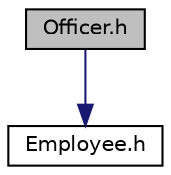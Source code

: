 digraph "Officer.h"
{
 // LATEX_PDF_SIZE
  edge [fontname="Helvetica",fontsize="10",labelfontname="Helvetica",labelfontsize="10"];
  node [fontname="Helvetica",fontsize="10",shape=record];
  Node1 [label="Officer.h",height=0.2,width=0.4,color="black", fillcolor="grey75", style="filled", fontcolor="black",tooltip="Declaration of the Officer class, derived from Employee."];
  Node1 -> Node2 [color="midnightblue",fontsize="10",style="solid",fontname="Helvetica"];
  Node2 [label="Employee.h",height=0.2,width=0.4,color="black", fillcolor="white", style="filled",URL="$Employee_8h.html",tooltip="Declaration of the Employee class and its members."];
}
